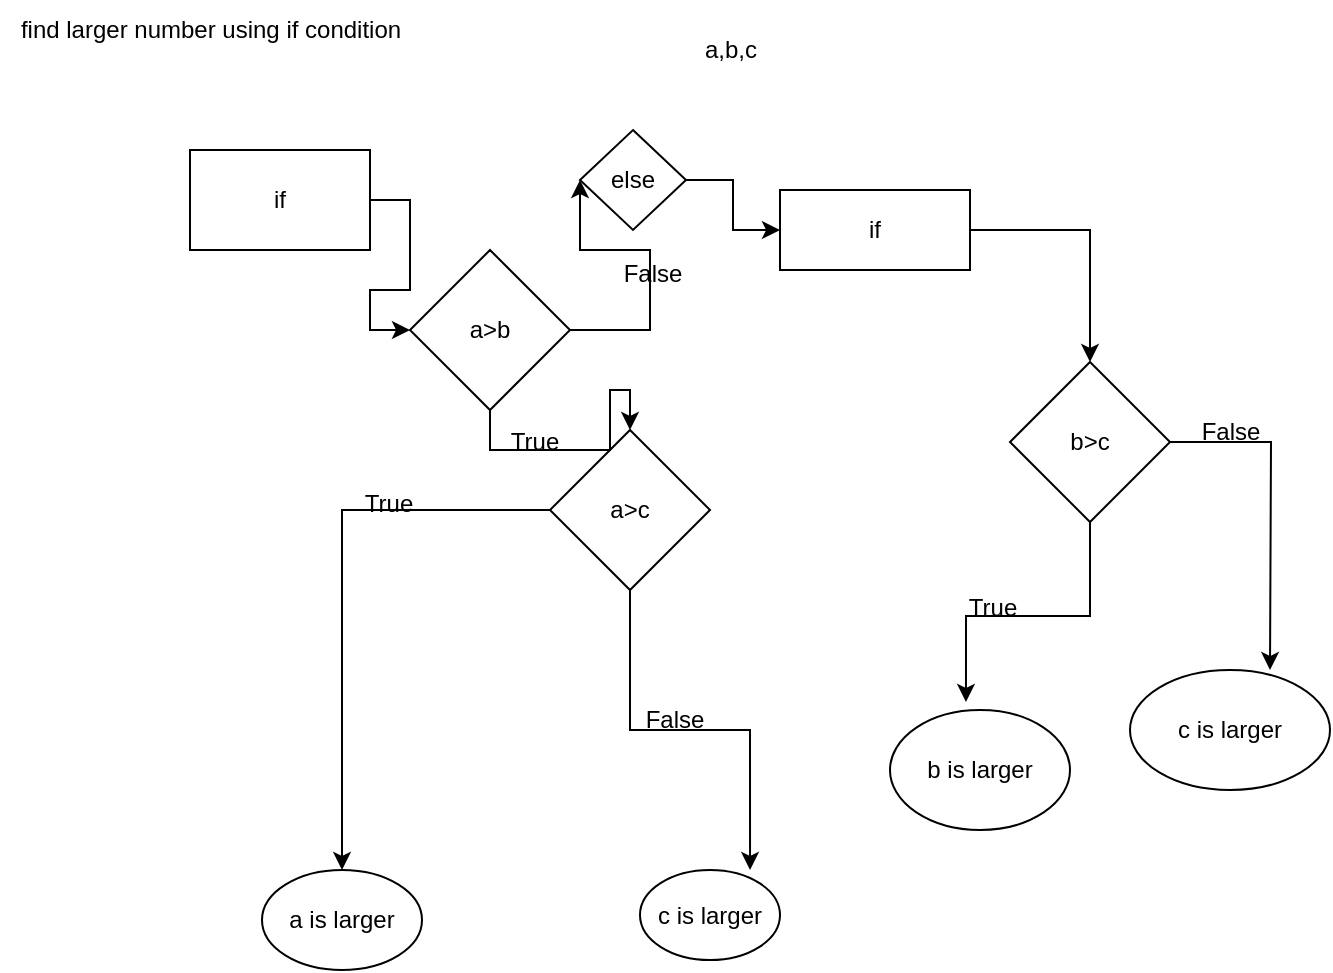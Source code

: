 <mxfile version="20.2.3" type="device"><diagram id="xjqJVH96jJvNdAw98R7S" name="Page-1"><mxGraphModel dx="868" dy="482" grid="1" gridSize="10" guides="1" tooltips="1" connect="1" arrows="1" fold="1" page="1" pageScale="1" pageWidth="850" pageHeight="1100" math="0" shadow="0"><root><mxCell id="0"/><mxCell id="1" parent="0"/><mxCell id="bVTsahiKyXrkEoUB0lwd-1" value="find larger number using if condition" style="text;html=1;align=center;verticalAlign=middle;resizable=0;points=[];autosize=1;strokeColor=none;fillColor=none;" vertex="1" parent="1"><mxGeometry x="135" y="25" width="210" height="30" as="geometry"/></mxCell><mxCell id="bVTsahiKyXrkEoUB0lwd-14" style="edgeStyle=orthogonalEdgeStyle;rounded=0;orthogonalLoop=1;jettySize=auto;html=1;entryX=0.5;entryY=0;entryDx=0;entryDy=0;" edge="1" parent="1" source="bVTsahiKyXrkEoUB0lwd-2" target="bVTsahiKyXrkEoUB0lwd-11"><mxGeometry relative="1" as="geometry"/></mxCell><mxCell id="bVTsahiKyXrkEoUB0lwd-16" style="edgeStyle=orthogonalEdgeStyle;rounded=0;orthogonalLoop=1;jettySize=auto;html=1;entryX=0.786;entryY=0;entryDx=0;entryDy=0;entryPerimeter=0;" edge="1" parent="1" source="bVTsahiKyXrkEoUB0lwd-2" target="bVTsahiKyXrkEoUB0lwd-13"><mxGeometry relative="1" as="geometry"/></mxCell><mxCell id="bVTsahiKyXrkEoUB0lwd-2" value="a&amp;gt;c" style="rhombus;whiteSpace=wrap;html=1;" vertex="1" parent="1"><mxGeometry x="410" y="240" width="80" height="80" as="geometry"/></mxCell><mxCell id="bVTsahiKyXrkEoUB0lwd-8" style="edgeStyle=orthogonalEdgeStyle;rounded=0;orthogonalLoop=1;jettySize=auto;html=1;" edge="1" parent="1" source="bVTsahiKyXrkEoUB0lwd-3" target="bVTsahiKyXrkEoUB0lwd-2"><mxGeometry relative="1" as="geometry"/></mxCell><mxCell id="bVTsahiKyXrkEoUB0lwd-30" style="edgeStyle=orthogonalEdgeStyle;rounded=0;orthogonalLoop=1;jettySize=auto;html=1;entryX=0;entryY=0.5;entryDx=0;entryDy=0;" edge="1" parent="1" source="bVTsahiKyXrkEoUB0lwd-3" target="bVTsahiKyXrkEoUB0lwd-31"><mxGeometry relative="1" as="geometry"><mxPoint x="520" y="150" as="targetPoint"/><Array as="points"><mxPoint x="460" y="190"/><mxPoint x="460" y="150"/><mxPoint x="425" y="150"/></Array></mxGeometry></mxCell><mxCell id="bVTsahiKyXrkEoUB0lwd-3" value="a&amp;gt;b" style="rhombus;whiteSpace=wrap;html=1;" vertex="1" parent="1"><mxGeometry x="340" y="150" width="80" height="80" as="geometry"/></mxCell><mxCell id="bVTsahiKyXrkEoUB0lwd-4" value="a,b,c" style="text;html=1;align=center;verticalAlign=middle;resizable=0;points=[];autosize=1;strokeColor=none;fillColor=none;" vertex="1" parent="1"><mxGeometry x="475" y="35" width="50" height="30" as="geometry"/></mxCell><mxCell id="bVTsahiKyXrkEoUB0lwd-7" style="edgeStyle=orthogonalEdgeStyle;rounded=0;orthogonalLoop=1;jettySize=auto;html=1;" edge="1" parent="1" source="bVTsahiKyXrkEoUB0lwd-6" target="bVTsahiKyXrkEoUB0lwd-3"><mxGeometry relative="1" as="geometry"/></mxCell><mxCell id="bVTsahiKyXrkEoUB0lwd-6" value="if" style="rounded=0;whiteSpace=wrap;html=1;" vertex="1" parent="1"><mxGeometry x="230" y="100" width="90" height="50" as="geometry"/></mxCell><mxCell id="bVTsahiKyXrkEoUB0lwd-10" value="True" style="text;html=1;align=center;verticalAlign=middle;resizable=0;points=[];autosize=1;strokeColor=none;fillColor=none;" vertex="1" parent="1"><mxGeometry x="377" y="231" width="50" height="30" as="geometry"/></mxCell><mxCell id="bVTsahiKyXrkEoUB0lwd-11" value="a is larger" style="ellipse;whiteSpace=wrap;html=1;" vertex="1" parent="1"><mxGeometry x="266" y="460" width="80" height="50" as="geometry"/></mxCell><mxCell id="bVTsahiKyXrkEoUB0lwd-13" value="c is larger" style="ellipse;whiteSpace=wrap;html=1;" vertex="1" parent="1"><mxGeometry x="455" y="460" width="70" height="45" as="geometry"/></mxCell><mxCell id="bVTsahiKyXrkEoUB0lwd-15" value="True" style="text;html=1;align=center;verticalAlign=middle;resizable=0;points=[];autosize=1;strokeColor=none;fillColor=none;" vertex="1" parent="1"><mxGeometry x="304" y="262" width="50" height="30" as="geometry"/></mxCell><mxCell id="bVTsahiKyXrkEoUB0lwd-17" value="False" style="text;html=1;align=center;verticalAlign=middle;resizable=0;points=[];autosize=1;strokeColor=none;fillColor=none;" vertex="1" parent="1"><mxGeometry x="447" y="370" width="50" height="30" as="geometry"/></mxCell><mxCell id="bVTsahiKyXrkEoUB0lwd-21" style="edgeStyle=orthogonalEdgeStyle;rounded=0;orthogonalLoop=1;jettySize=auto;html=1;entryX=0.5;entryY=0;entryDx=0;entryDy=0;" edge="1" parent="1" source="bVTsahiKyXrkEoUB0lwd-19" target="bVTsahiKyXrkEoUB0lwd-20"><mxGeometry relative="1" as="geometry"/></mxCell><mxCell id="bVTsahiKyXrkEoUB0lwd-19" value="if" style="rounded=0;whiteSpace=wrap;html=1;" vertex="1" parent="1"><mxGeometry x="525" y="120" width="95" height="40" as="geometry"/></mxCell><mxCell id="bVTsahiKyXrkEoUB0lwd-24" style="edgeStyle=orthogonalEdgeStyle;rounded=0;orthogonalLoop=1;jettySize=auto;html=1;entryX=0.422;entryY=-0.067;entryDx=0;entryDy=0;entryPerimeter=0;" edge="1" parent="1" source="bVTsahiKyXrkEoUB0lwd-20" target="bVTsahiKyXrkEoUB0lwd-22"><mxGeometry relative="1" as="geometry"/></mxCell><mxCell id="bVTsahiKyXrkEoUB0lwd-26" style="edgeStyle=orthogonalEdgeStyle;rounded=0;orthogonalLoop=1;jettySize=auto;html=1;" edge="1" parent="1" source="bVTsahiKyXrkEoUB0lwd-20"><mxGeometry relative="1" as="geometry"><mxPoint x="770" y="360" as="targetPoint"/></mxGeometry></mxCell><mxCell id="bVTsahiKyXrkEoUB0lwd-20" value="b&amp;gt;c" style="rhombus;whiteSpace=wrap;html=1;" vertex="1" parent="1"><mxGeometry x="640" y="206" width="80" height="80" as="geometry"/></mxCell><mxCell id="bVTsahiKyXrkEoUB0lwd-22" value="b is larger" style="ellipse;whiteSpace=wrap;html=1;" vertex="1" parent="1"><mxGeometry x="580" y="380" width="90" height="60" as="geometry"/></mxCell><mxCell id="bVTsahiKyXrkEoUB0lwd-23" value="c is larger" style="ellipse;whiteSpace=wrap;html=1;" vertex="1" parent="1"><mxGeometry x="700" y="360" width="100" height="60" as="geometry"/></mxCell><mxCell id="bVTsahiKyXrkEoUB0lwd-25" value="True" style="text;html=1;align=center;verticalAlign=middle;resizable=0;points=[];autosize=1;strokeColor=none;fillColor=none;" vertex="1" parent="1"><mxGeometry x="606" y="314" width="50" height="30" as="geometry"/></mxCell><mxCell id="bVTsahiKyXrkEoUB0lwd-27" value="False" style="text;html=1;align=center;verticalAlign=middle;resizable=0;points=[];autosize=1;strokeColor=none;fillColor=none;" vertex="1" parent="1"><mxGeometry x="725" y="226" width="50" height="30" as="geometry"/></mxCell><mxCell id="bVTsahiKyXrkEoUB0lwd-28" value="False" style="text;html=1;align=center;verticalAlign=middle;resizable=0;points=[];autosize=1;strokeColor=none;fillColor=none;" vertex="1" parent="1"><mxGeometry x="436" y="147" width="50" height="30" as="geometry"/></mxCell><mxCell id="bVTsahiKyXrkEoUB0lwd-32" style="edgeStyle=orthogonalEdgeStyle;rounded=0;orthogonalLoop=1;jettySize=auto;html=1;entryX=0;entryY=0.5;entryDx=0;entryDy=0;" edge="1" parent="1" source="bVTsahiKyXrkEoUB0lwd-31" target="bVTsahiKyXrkEoUB0lwd-19"><mxGeometry relative="1" as="geometry"/></mxCell><mxCell id="bVTsahiKyXrkEoUB0lwd-31" value="else" style="rhombus;whiteSpace=wrap;html=1;" vertex="1" parent="1"><mxGeometry x="425" y="90" width="53" height="50" as="geometry"/></mxCell></root></mxGraphModel></diagram></mxfile>